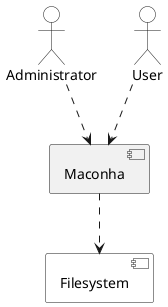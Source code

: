 @startuml
skinparam componentStyle uml2

[Maconha]
[Filesystem] #White
:Administrator: #White
:User: #White



Administrator ..> Maconha
User ..> Maconha
Maconha ..> Filesystem

@enduml